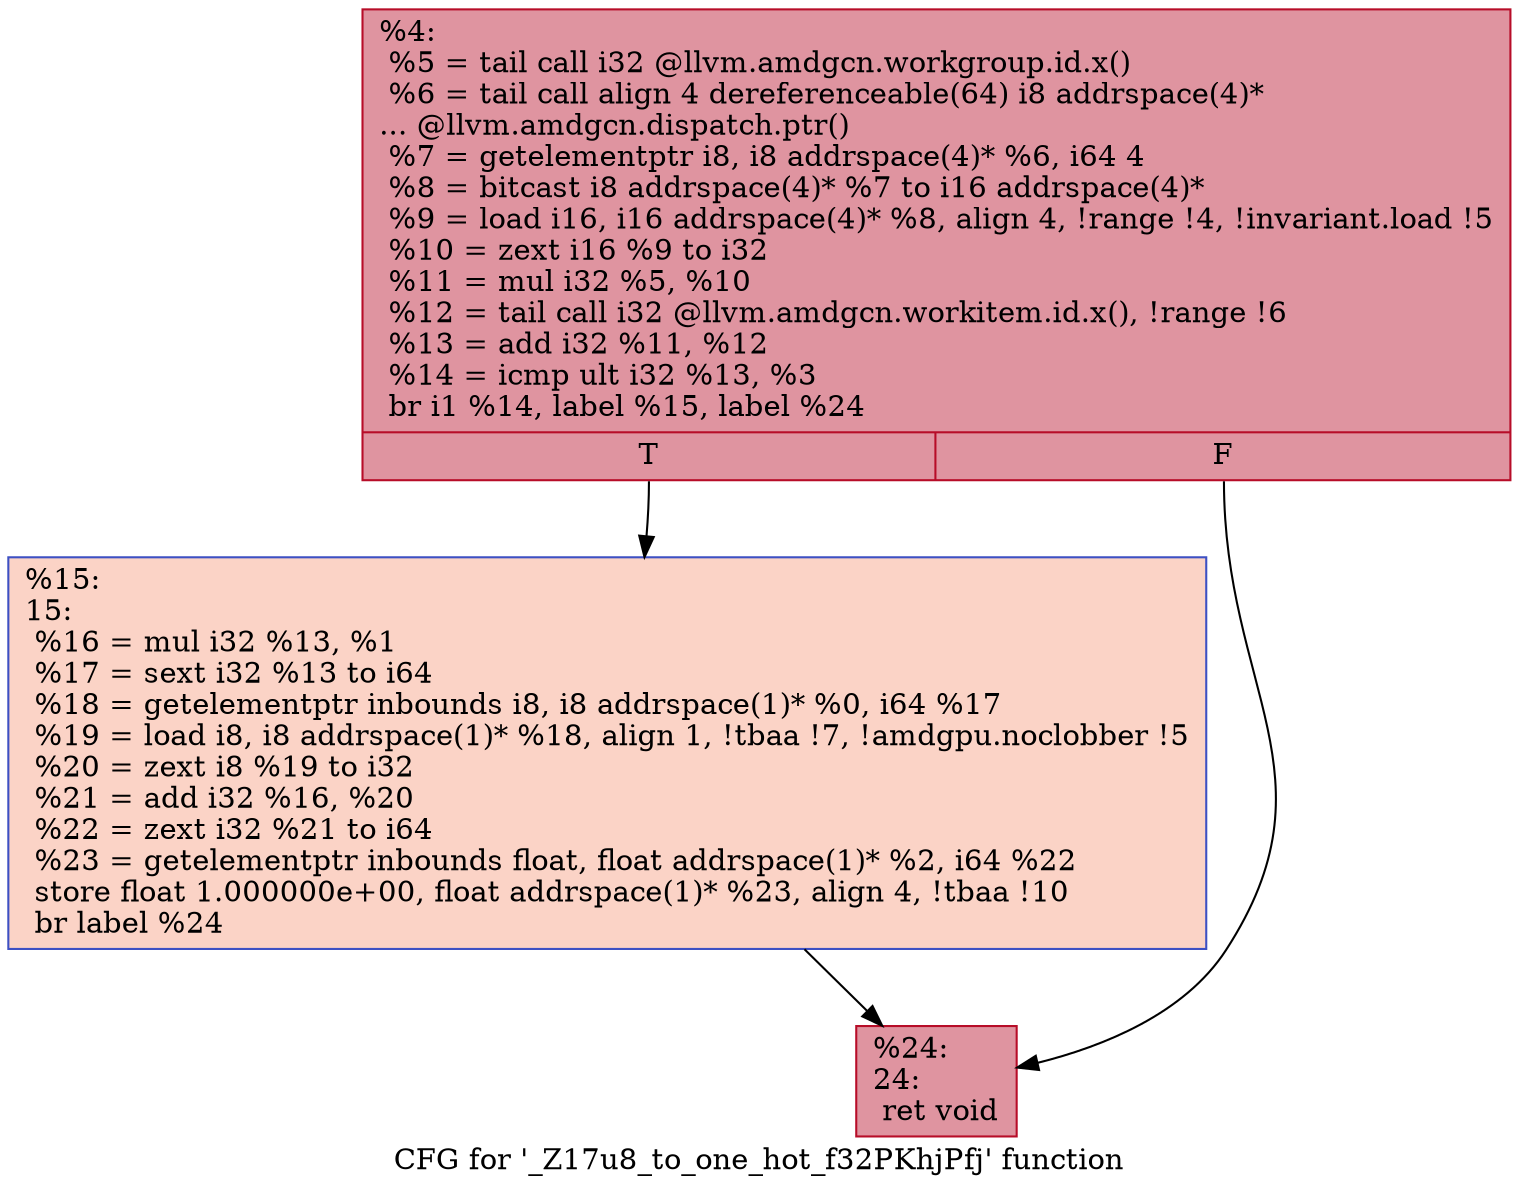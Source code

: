 digraph "CFG for '_Z17u8_to_one_hot_f32PKhjPfj' function" {
	label="CFG for '_Z17u8_to_one_hot_f32PKhjPfj' function";

	Node0x5f070c0 [shape=record,color="#b70d28ff", style=filled, fillcolor="#b70d2870",label="{%4:\l  %5 = tail call i32 @llvm.amdgcn.workgroup.id.x()\l  %6 = tail call align 4 dereferenceable(64) i8 addrspace(4)*\l... @llvm.amdgcn.dispatch.ptr()\l  %7 = getelementptr i8, i8 addrspace(4)* %6, i64 4\l  %8 = bitcast i8 addrspace(4)* %7 to i16 addrspace(4)*\l  %9 = load i16, i16 addrspace(4)* %8, align 4, !range !4, !invariant.load !5\l  %10 = zext i16 %9 to i32\l  %11 = mul i32 %5, %10\l  %12 = tail call i32 @llvm.amdgcn.workitem.id.x(), !range !6\l  %13 = add i32 %11, %12\l  %14 = icmp ult i32 %13, %3\l  br i1 %14, label %15, label %24\l|{<s0>T|<s1>F}}"];
	Node0x5f070c0:s0 -> Node0x5f08fd0;
	Node0x5f070c0:s1 -> Node0x5f09060;
	Node0x5f08fd0 [shape=record,color="#3d50c3ff", style=filled, fillcolor="#f59c7d70",label="{%15:\l15:                                               \l  %16 = mul i32 %13, %1\l  %17 = sext i32 %13 to i64\l  %18 = getelementptr inbounds i8, i8 addrspace(1)* %0, i64 %17\l  %19 = load i8, i8 addrspace(1)* %18, align 1, !tbaa !7, !amdgpu.noclobber !5\l  %20 = zext i8 %19 to i32\l  %21 = add i32 %16, %20\l  %22 = zext i32 %21 to i64\l  %23 = getelementptr inbounds float, float addrspace(1)* %2, i64 %22\l  store float 1.000000e+00, float addrspace(1)* %23, align 4, !tbaa !10\l  br label %24\l}"];
	Node0x5f08fd0 -> Node0x5f09060;
	Node0x5f09060 [shape=record,color="#b70d28ff", style=filled, fillcolor="#b70d2870",label="{%24:\l24:                                               \l  ret void\l}"];
}
